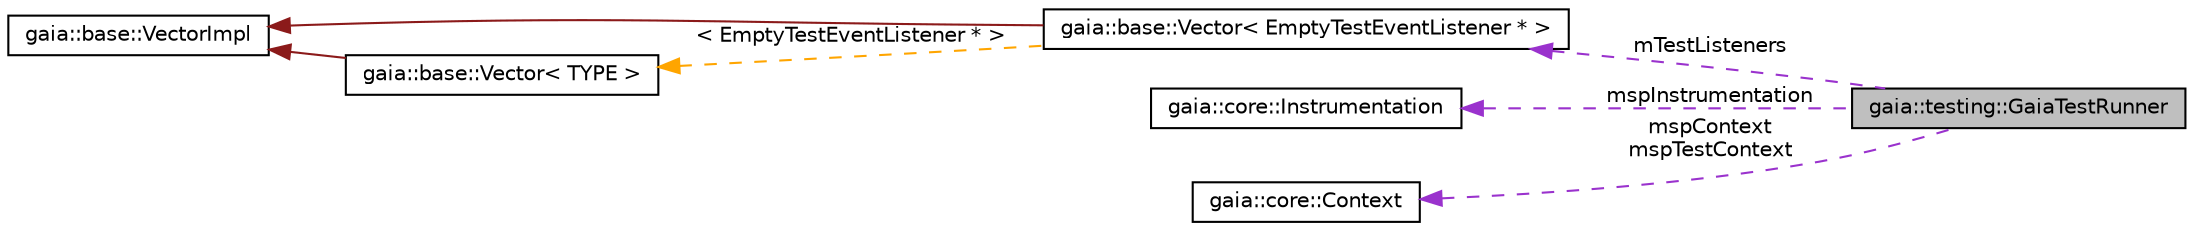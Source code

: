digraph G
{
  edge [fontname="Helvetica",fontsize="10",labelfontname="Helvetica",labelfontsize="10"];
  node [fontname="Helvetica",fontsize="10",shape=record];
  rankdir=LR;
  Node1 [label="gaia::testing::GaiaTestRunner",height=0.2,width=0.4,color="black", fillcolor="grey75", style="filled" fontcolor="black"];
  Node2 -> Node1 [dir=back,color="darkorchid3",fontsize="10",style="dashed",label="mTestListeners",fontname="Helvetica"];
  Node2 [label="gaia::base::Vector\< EmptyTestEventListener * \>",height=0.2,width=0.4,color="black", fillcolor="white", style="filled",URL="$df/d5d/classgaia_1_1base_1_1_vector.html"];
  Node3 -> Node2 [dir=back,color="firebrick4",fontsize="10",style="solid",fontname="Helvetica"];
  Node3 [label="gaia::base::VectorImpl",height=0.2,width=0.4,color="black", fillcolor="white", style="filled",URL="$d0/d21/classgaia_1_1base_1_1_vector_impl.html",tooltip="Implements vector data structure equipped with copy-on-write mechanism."];
  Node4 -> Node2 [dir=back,color="orange",fontsize="10",style="dashed",label="\< EmptyTestEventListener * \>",fontname="Helvetica"];
  Node4 [label="gaia::base::Vector\< TYPE \>",height=0.2,width=0.4,color="black", fillcolor="white", style="filled",URL="$df/d5d/classgaia_1_1base_1_1_vector.html",tooltip="This class implements the vector data structure."];
  Node3 -> Node4 [dir=back,color="firebrick4",fontsize="10",style="solid",fontname="Helvetica"];
  Node5 -> Node1 [dir=back,color="darkorchid3",fontsize="10",style="dashed",label="mspInstrumentation",fontname="Helvetica"];
  Node5 [label="gaia::core::Instrumentation",height=0.2,width=0.4,color="black", fillcolor="white", style="filled",URL="$d2/d5f/classgaia_1_1core_1_1_instrumentation.html",tooltip="Base class for implementing application Instrumentation."];
  Node6 -> Node1 [dir=back,color="darkorchid3",fontsize="10",style="dashed",label="mspContext\nmspTestContext",fontname="Helvetica"];
  Node6 [label="gaia::core::Context",height=0.2,width=0.4,color="black", fillcolor="white", style="filled",URL="$d0/d05/classgaia_1_1core_1_1_context.html",tooltip="Interface to global information about an application environment."];
}
